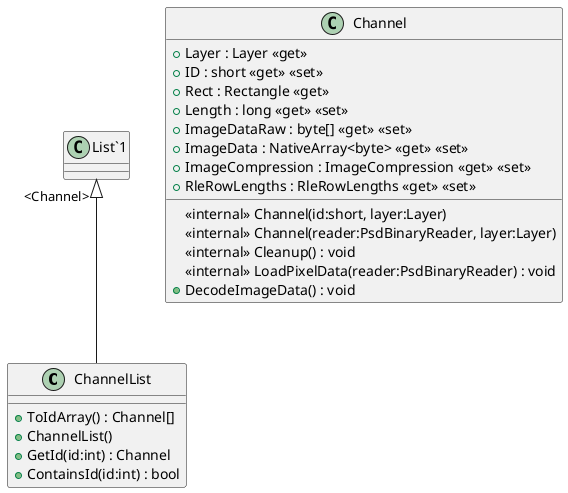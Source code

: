 @startuml
class ChannelList {
    + ToIdArray() : Channel[]
    + ChannelList()
    + GetId(id:int) : Channel
    + ContainsId(id:int) : bool
}
class Channel {
    + Layer : Layer <<get>>
    + ID : short <<get>> <<set>>
    + Rect : Rectangle <<get>>
    + Length : long <<get>> <<set>>
    + ImageDataRaw : byte[] <<get>> <<set>>
    + ImageData : NativeArray<byte> <<get>> <<set>>
    + ImageCompression : ImageCompression <<get>> <<set>>
    + RleRowLengths : RleRowLengths <<get>> <<set>>
    <<internal>> Channel(id:short, layer:Layer)
    <<internal>> Channel(reader:PsdBinaryReader, layer:Layer)
    <<internal>> Cleanup() : void
    <<internal>> LoadPixelData(reader:PsdBinaryReader) : void
    + DecodeImageData() : void
}
"List`1" "<Channel>" <|-- ChannelList
@enduml

